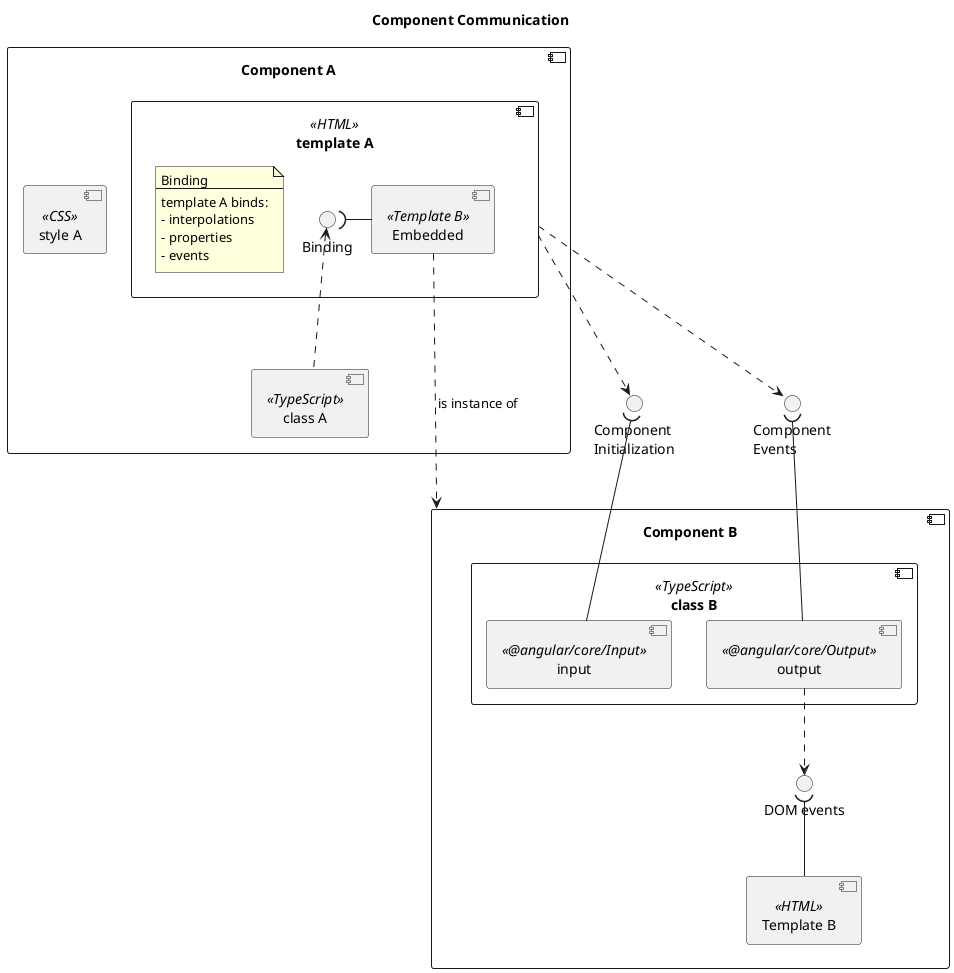 @startuml

title Component Communication

component "Component A"  as A{
	component "template A" <<HTML>> as templateA {
		component "Embedded" <<Template B>> as embedded
		Binding )- embedded

		note as BindingNote
		Binding
		---
		template A binds:
		- interpolations
		- properties
		- events
		end note
	}

	[class A] <<TypeScript>> as classA
	Binding <.. classA

	[style A] <<CSS>>
}

component "Component B" as B {
	component "class B" <<TypeScript>> as classB {
		[input]  <<@angular/core/Input>>
		[output]  <<@angular/core/Output>>
	}

	interface "DOM events" as eventsA

	component "Template B" <<HTML>> as templateB
	eventsA )-- templateB
	output ..> eventsA
}

embedded .> B: is instance of

interface "Component\nInitialization" as newB
newB )-- [input]
interface  "Component\nEvents" as eventsB
eventsB )-- [output]

templateA ..> newB
templateA ..> eventsB



@enduml
